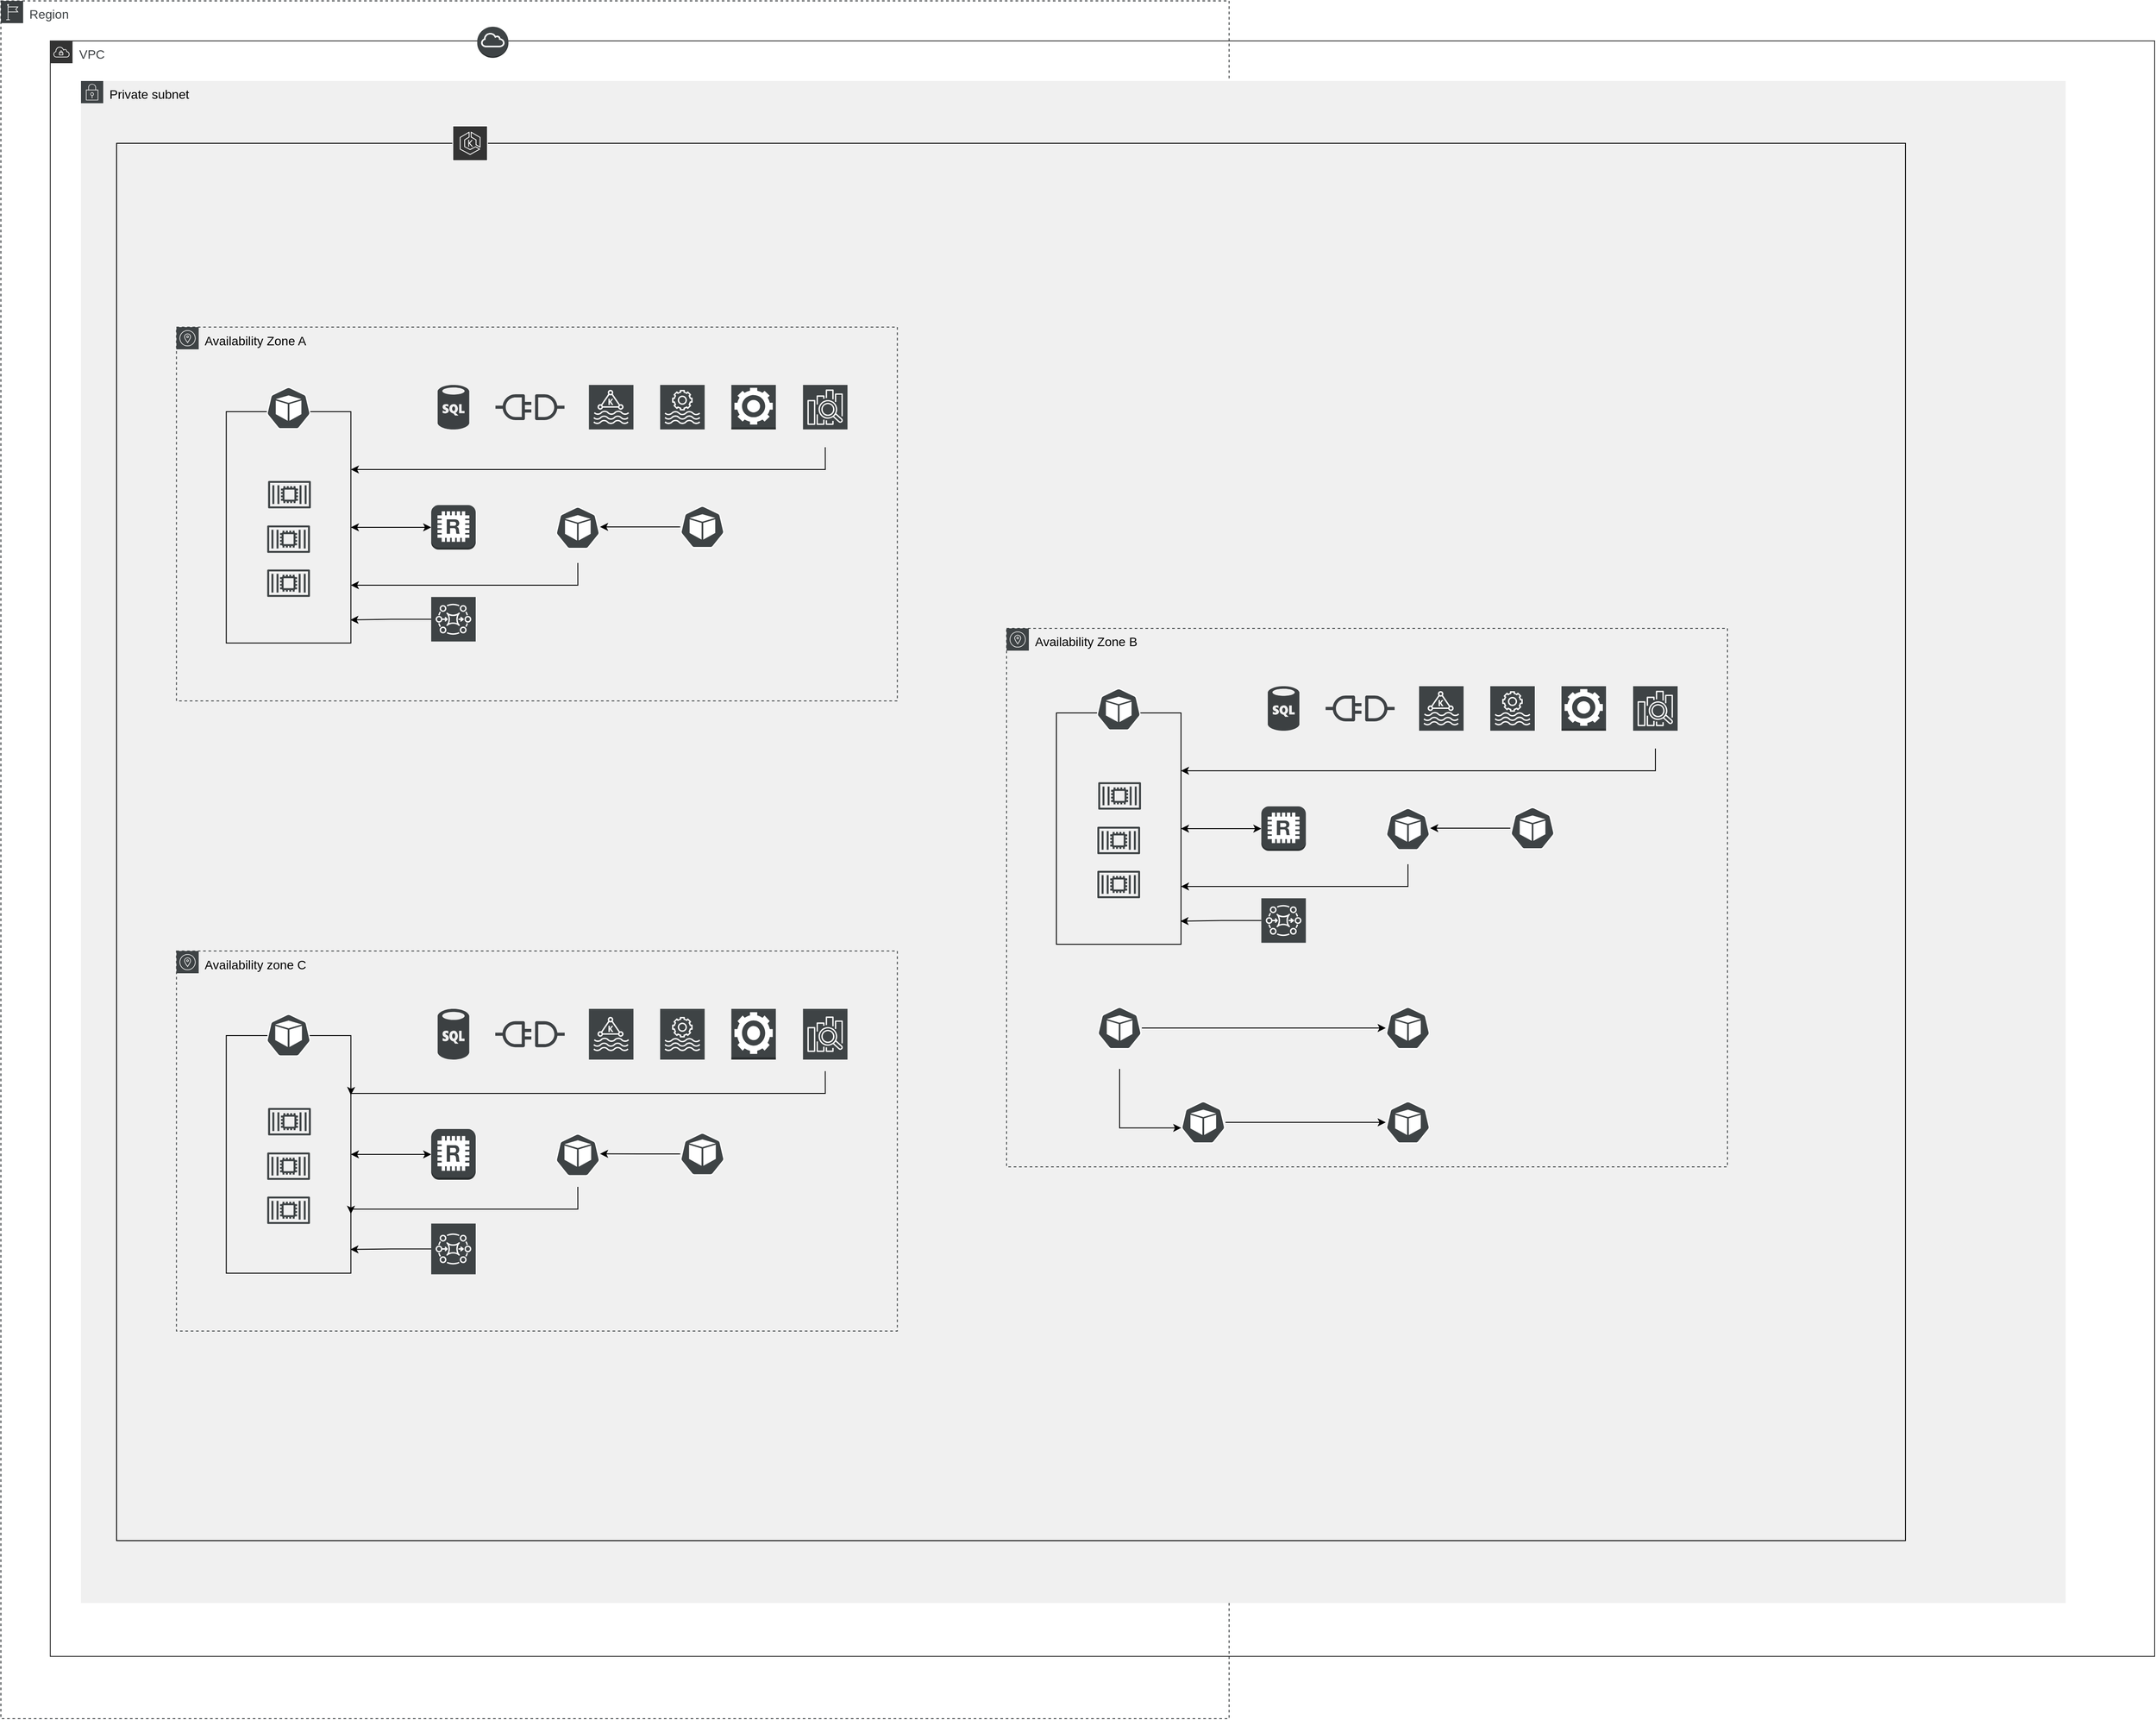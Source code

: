 <mxfile version="24.4.6" type="github">
  <diagram name="Page-1" id="n-gRQ7cN3_nKWmBUQCV8">
    <mxGraphModel dx="1687" dy="933" grid="1" gridSize="10" guides="1" tooltips="1" connect="1" arrows="1" fold="1" page="1" pageScale="1" pageWidth="850" pageHeight="1100" math="0" shadow="0">
      <root>
        <mxCell id="0" />
        <mxCell id="1" parent="0" />
        <mxCell id="0XU8BiwoMjfuT4Iz7YVl-2" value="&lt;font style=&quot;font-size: 14px;&quot; color=&quot;#3e4345&quot;&gt;Region&lt;/font&gt;" style="sketch=0;outlineConnect=0;gradientColor=none;html=1;whiteSpace=wrap;fontSize=12;fontStyle=0;shape=mxgraph.aws4.group;grIcon=mxgraph.aws4.group_region;strokeColor=#3C4042;fillColor=none;verticalAlign=top;align=left;spacingLeft=30;fontColor=#879196;dashed=1;" vertex="1" parent="1">
          <mxGeometry x="80" y="80" width="1380" height="1930" as="geometry" />
        </mxCell>
        <mxCell id="0XU8BiwoMjfuT4Iz7YVl-4" value="&lt;font style=&quot;font-size: 14px;&quot; color=&quot;#3e4245&quot;&gt;VPC&lt;/font&gt;" style="sketch=0;outlineConnect=0;gradientColor=none;html=1;whiteSpace=wrap;fontSize=12;fontStyle=0;shape=mxgraph.aws4.group;grIcon=mxgraph.aws4.group_vpc;strokeColor=#333333;fillColor=none;verticalAlign=top;align=left;spacingLeft=30;fontColor=#879196;dashed=0;" vertex="1" parent="1">
          <mxGeometry x="135.5" y="125" width="2364.5" height="1815" as="geometry" />
        </mxCell>
        <mxCell id="0XU8BiwoMjfuT4Iz7YVl-5" value="" style="outlineConnect=0;dashed=0;verticalLabelPosition=bottom;verticalAlign=top;align=center;html=1;shape=mxgraph.aws3.internet_gateway;fillColor=#3E4345;gradientColor=none;" vertex="1" parent="1">
          <mxGeometry x="615.25" y="109" width="35" height="35" as="geometry" />
        </mxCell>
        <mxCell id="0XU8BiwoMjfuT4Iz7YVl-6" value="&lt;font color=&quot;#000000&quot; style=&quot;font-size: 14px;&quot;&gt;Private subnet&lt;/font&gt;" style="points=[[0,0],[0.25,0],[0.5,0],[0.75,0],[1,0],[1,0.25],[1,0.5],[1,0.75],[1,1],[0.75,1],[0.5,1],[0.25,1],[0,1],[0,0.75],[0,0.5],[0,0.25]];outlineConnect=0;gradientColor=none;html=1;whiteSpace=wrap;fontSize=12;fontStyle=0;container=1;pointerEvents=0;collapsible=0;recursiveResize=0;shape=mxgraph.aws4.group;grIcon=mxgraph.aws4.group_security_group;grStroke=0;strokeColor=#3E4345;fillColor=#F0F0F0;verticalAlign=top;align=left;spacingLeft=30;fontColor=#147EBA;dashed=0;" vertex="1" parent="1">
          <mxGeometry x="170" y="170" width="2230" height="1710" as="geometry" />
        </mxCell>
        <mxCell id="0XU8BiwoMjfuT4Iz7YVl-9" value="" style="rounded=0;whiteSpace=wrap;html=1;fillColor=none;" vertex="1" parent="0XU8BiwoMjfuT4Iz7YVl-6">
          <mxGeometry x="40" y="70" width="2010" height="1570" as="geometry" />
        </mxCell>
        <mxCell id="0XU8BiwoMjfuT4Iz7YVl-7" value="" style="sketch=0;outlineConnect=0;fontColor=#232F3E;gradientColor=none;strokeColor=#ffffff;fillColor=#333333;dashed=0;verticalLabelPosition=middle;verticalAlign=bottom;align=center;html=1;whiteSpace=wrap;fontSize=10;fontStyle=1;spacing=3;shape=mxgraph.aws4.productIcon;prIcon=mxgraph.aws4.eks;" vertex="1" parent="0XU8BiwoMjfuT4Iz7YVl-6">
          <mxGeometry x="417.25" y="50" width="40" height="40" as="geometry" />
        </mxCell>
        <mxCell id="0XU8BiwoMjfuT4Iz7YVl-36" value="&lt;font style=&quot;font-size: 14px;&quot; color=&quot;#000000&quot;&gt;Availability Zone A&lt;/font&gt;" style="sketch=0;outlineConnect=0;gradientColor=none;html=1;whiteSpace=wrap;fontSize=12;fontStyle=0;shape=mxgraph.aws4.group;grIcon=mxgraph.aws4.group_availability_zone;strokeColor=#3E4345;fillColor=none;verticalAlign=top;align=left;spacingLeft=30;fontColor=#545B64;dashed=1;" vertex="1" parent="0XU8BiwoMjfuT4Iz7YVl-6">
          <mxGeometry x="107.25" y="276.5" width="810" height="420" as="geometry" />
        </mxCell>
        <mxCell id="0XU8BiwoMjfuT4Iz7YVl-14" value="" style="verticalLabelPosition=bottom;html=1;verticalAlign=top;align=center;strokeColor=none;fillColor=#3C4042;shape=mxgraph.azure.sql_database;" vertex="1" parent="0XU8BiwoMjfuT4Iz7YVl-6">
          <mxGeometry x="400.75" y="341.5" width="35.5" height="50" as="geometry" />
        </mxCell>
        <mxCell id="0XU8BiwoMjfuT4Iz7YVl-15" value="" style="sketch=0;outlineConnect=0;fontColor=#232F3E;gradientColor=none;fillColor=#3E4245;strokeColor=none;dashed=0;verticalLabelPosition=bottom;verticalAlign=top;align=center;html=1;fontSize=12;fontStyle=0;aspect=fixed;pointerEvents=1;shape=mxgraph.aws4.connector;" vertex="1" parent="0XU8BiwoMjfuT4Iz7YVl-6">
          <mxGeometry x="465.5" y="352" width="78" height="29" as="geometry" />
        </mxCell>
        <mxCell id="0XU8BiwoMjfuT4Iz7YVl-16" value="" style="sketch=0;points=[[0,0,0],[0.25,0,0],[0.5,0,0],[0.75,0,0],[1,0,0],[0,1,0],[0.25,1,0],[0.5,1,0],[0.75,1,0],[1,1,0],[0,0.25,0],[0,0.5,0],[0,0.75,0],[1,0.25,0],[1,0.5,0],[1,0.75,0]];outlineConnect=0;fontColor=#232F3E;fillColor=#3E4345;strokeColor=#ffffff;dashed=0;verticalLabelPosition=bottom;verticalAlign=top;align=center;html=1;fontSize=12;fontStyle=0;aspect=fixed;shape=mxgraph.aws4.resourceIcon;resIcon=mxgraph.aws4.managed_streaming_for_kafka;" vertex="1" parent="0XU8BiwoMjfuT4Iz7YVl-6">
          <mxGeometry x="570.75" y="341.5" width="50" height="50" as="geometry" />
        </mxCell>
        <mxCell id="0XU8BiwoMjfuT4Iz7YVl-17" value="" style="sketch=0;points=[[0,0,0],[0.25,0,0],[0.5,0,0],[0.75,0,0],[1,0,0],[0,1,0],[0.25,1,0],[0.5,1,0],[0.75,1,0],[1,1,0],[0,0.25,0],[0,0.5,0],[0,0.75,0],[1,0.25,0],[1,0.5,0],[1,0.75,0]];outlineConnect=0;fontColor=#232F3E;fillColor=#3E4345;strokeColor=#ffffff;dashed=0;verticalLabelPosition=bottom;verticalAlign=top;align=center;html=1;fontSize=12;fontStyle=0;aspect=fixed;shape=mxgraph.aws4.resourceIcon;resIcon=mxgraph.aws4.managed_service_for_apache_flink;" vertex="1" parent="0XU8BiwoMjfuT4Iz7YVl-6">
          <mxGeometry x="650.75" y="341.5" width="50" height="50" as="geometry" />
        </mxCell>
        <mxCell id="0XU8BiwoMjfuT4Iz7YVl-20" value="" style="outlineConnect=0;dashed=0;verticalLabelPosition=bottom;verticalAlign=top;align=center;html=1;shape=mxgraph.aws3.worker;fillColor=#3E4345;gradientColor=none;" vertex="1" parent="0XU8BiwoMjfuT4Iz7YVl-6">
          <mxGeometry x="730.75" y="341.5" width="50" height="50" as="geometry" />
        </mxCell>
        <mxCell id="0XU8BiwoMjfuT4Iz7YVl-28" style="edgeStyle=orthogonalEdgeStyle;rounded=0;orthogonalLoop=1;jettySize=auto;html=1;entryX=1;entryY=0.25;entryDx=0;entryDy=0;" edge="1" parent="0XU8BiwoMjfuT4Iz7YVl-6" target="0XU8BiwoMjfuT4Iz7YVl-24">
          <mxGeometry relative="1" as="geometry">
            <mxPoint x="836.25" y="411.5" as="sourcePoint" />
            <Array as="points">
              <mxPoint x="836.25" y="436.5" />
            </Array>
          </mxGeometry>
        </mxCell>
        <mxCell id="0XU8BiwoMjfuT4Iz7YVl-19" value="&lt;div&gt;&lt;br&gt;&lt;/div&gt;&lt;div&gt;&lt;br&gt;&lt;/div&gt;" style="sketch=0;points=[[0,0,0],[0.25,0,0],[0.5,0,0],[0.75,0,0],[1,0,0],[0,1,0],[0.25,1,0],[0.5,1,0],[0.75,1,0],[1,1,0],[0,0.25,0],[0,0.5,0],[0,0.75,0],[1,0.25,0],[1,0.5,0],[1,0.75,0]];outlineConnect=0;fontColor=#232F3E;fillColor=#3E4345;strokeColor=#ffffff;dashed=0;verticalLabelPosition=bottom;verticalAlign=top;align=center;html=1;fontSize=12;fontStyle=0;aspect=fixed;shape=mxgraph.aws4.resourceIcon;resIcon=mxgraph.aws4.elasticsearch_service;" vertex="1" parent="0XU8BiwoMjfuT4Iz7YVl-6">
          <mxGeometry x="811.25" y="341.5" width="50" height="50" as="geometry" />
        </mxCell>
        <mxCell id="0XU8BiwoMjfuT4Iz7YVl-24" value="" style="rounded=0;whiteSpace=wrap;html=1;fillColor=none;" vertex="1" parent="0XU8BiwoMjfuT4Iz7YVl-6">
          <mxGeometry x="163.25" y="371.5" width="140" height="260" as="geometry" />
        </mxCell>
        <mxCell id="0XU8BiwoMjfuT4Iz7YVl-23" value="" style="aspect=fixed;sketch=0;html=1;dashed=0;whitespace=wrap;verticalLabelPosition=bottom;verticalAlign=top;fillColor=#3E4345;strokeColor=#ffffff;points=[[0.005,0.63,0],[0.1,0.2,0],[0.9,0.2,0],[0.5,0,0],[0.995,0.63,0],[0.72,0.99,0],[0.5,1,0],[0.28,0.99,0]];shape=mxgraph.kubernetes.icon2;prIcon=pod" vertex="1" parent="0XU8BiwoMjfuT4Iz7YVl-6">
          <mxGeometry x="208.25" y="343.5" width="50" height="48" as="geometry" />
        </mxCell>
        <mxCell id="0XU8BiwoMjfuT4Iz7YVl-25" value="" style="sketch=0;outlineConnect=0;fontColor=#232F3E;gradientColor=none;fillColor=#3E4345;strokeColor=none;dashed=0;verticalLabelPosition=bottom;verticalAlign=top;align=center;html=1;fontSize=12;fontStyle=0;aspect=fixed;pointerEvents=1;shape=mxgraph.aws4.container_2;" vertex="1" parent="0XU8BiwoMjfuT4Iz7YVl-6">
          <mxGeometry x="210.25" y="449.25" width="48" height="31" as="geometry" />
        </mxCell>
        <mxCell id="0XU8BiwoMjfuT4Iz7YVl-26" value="" style="sketch=0;outlineConnect=0;fontColor=#232F3E;gradientColor=none;fillColor=#3E4345;strokeColor=none;dashed=0;verticalLabelPosition=bottom;verticalAlign=top;align=center;html=1;fontSize=12;fontStyle=0;aspect=fixed;pointerEvents=1;shape=mxgraph.aws4.container_2;" vertex="1" parent="0XU8BiwoMjfuT4Iz7YVl-6">
          <mxGeometry x="209.25" y="499.25" width="48" height="31" as="geometry" />
        </mxCell>
        <mxCell id="0XU8BiwoMjfuT4Iz7YVl-27" value="" style="sketch=0;outlineConnect=0;fontColor=#232F3E;gradientColor=none;fillColor=#3E4345;strokeColor=none;dashed=0;verticalLabelPosition=bottom;verticalAlign=top;align=center;html=1;fontSize=12;fontStyle=0;aspect=fixed;pointerEvents=1;shape=mxgraph.aws4.container_2;" vertex="1" parent="0XU8BiwoMjfuT4Iz7YVl-6">
          <mxGeometry x="209.25" y="548.75" width="48" height="31" as="geometry" />
        </mxCell>
        <mxCell id="0XU8BiwoMjfuT4Iz7YVl-29" style="edgeStyle=orthogonalEdgeStyle;rounded=0;orthogonalLoop=1;jettySize=auto;html=1;entryX=1;entryY=0.5;entryDx=0;entryDy=0;startArrow=classic;startFill=1;" edge="1" parent="0XU8BiwoMjfuT4Iz7YVl-6" source="0XU8BiwoMjfuT4Iz7YVl-21" target="0XU8BiwoMjfuT4Iz7YVl-24">
          <mxGeometry relative="1" as="geometry" />
        </mxCell>
        <mxCell id="0XU8BiwoMjfuT4Iz7YVl-21" value="" style="outlineConnect=0;dashed=0;verticalLabelPosition=bottom;verticalAlign=top;align=center;html=1;shape=mxgraph.aws3.redis;fillColor=#3E4345;gradientColor=none;" vertex="1" parent="0XU8BiwoMjfuT4Iz7YVl-6">
          <mxGeometry x="393.5" y="476.5" width="50" height="50" as="geometry" />
        </mxCell>
        <mxCell id="0XU8BiwoMjfuT4Iz7YVl-35" style="edgeStyle=orthogonalEdgeStyle;rounded=0;orthogonalLoop=1;jettySize=auto;html=1;entryX=1;entryY=0.75;entryDx=0;entryDy=0;" edge="1" parent="0XU8BiwoMjfuT4Iz7YVl-6" target="0XU8BiwoMjfuT4Iz7YVl-24">
          <mxGeometry relative="1" as="geometry">
            <mxPoint x="558.25" y="541.5" as="sourcePoint" />
            <Array as="points">
              <mxPoint x="558.25" y="566.5" />
            </Array>
          </mxGeometry>
        </mxCell>
        <mxCell id="0XU8BiwoMjfuT4Iz7YVl-30" value="" style="aspect=fixed;sketch=0;html=1;dashed=0;whitespace=wrap;verticalLabelPosition=bottom;verticalAlign=top;fillColor=#3E4345;strokeColor=#ffffff;points=[[0.005,0.63,0],[0.1,0.2,0],[0.9,0.2,0],[0.5,0,0],[0.995,0.63,0],[0.72,0.99,0],[0.5,1,0],[0.28,0.99,0]];shape=mxgraph.kubernetes.icon2;prIcon=pod" vertex="1" parent="0XU8BiwoMjfuT4Iz7YVl-6">
          <mxGeometry x="533.25" y="478" width="50" height="48" as="geometry" />
        </mxCell>
        <mxCell id="0XU8BiwoMjfuT4Iz7YVl-31" value="" style="aspect=fixed;sketch=0;html=1;dashed=0;whitespace=wrap;verticalLabelPosition=bottom;verticalAlign=top;fillColor=#3E4345;strokeColor=#ffffff;points=[[0.005,0.63,0],[0.1,0.2,0],[0.9,0.2,0],[0.5,0,0],[0.995,0.63,0],[0.72,0.99,0],[0.5,1,0],[0.28,0.99,0]];shape=mxgraph.kubernetes.icon2;prIcon=pod" vertex="1" parent="0XU8BiwoMjfuT4Iz7YVl-6">
          <mxGeometry x="673.25" y="477" width="50" height="48" as="geometry" />
        </mxCell>
        <mxCell id="0XU8BiwoMjfuT4Iz7YVl-32" value="" style="sketch=0;points=[[0,0,0],[0.25,0,0],[0.5,0,0],[0.75,0,0],[1,0,0],[0,1,0],[0.25,1,0],[0.5,1,0],[0.75,1,0],[1,1,0],[0,0.25,0],[0,0.5,0],[0,0.75,0],[1,0.25,0],[1,0.5,0],[1,0.75,0]];outlineConnect=0;fontColor=#232F3E;fillColor=#3E4345;strokeColor=#ffffff;dashed=0;verticalLabelPosition=bottom;verticalAlign=top;align=center;html=1;fontSize=12;fontStyle=0;aspect=fixed;shape=mxgraph.aws4.resourceIcon;resIcon=mxgraph.aws4.mq;" vertex="1" parent="0XU8BiwoMjfuT4Iz7YVl-6">
          <mxGeometry x="393.5" y="579.75" width="50" height="50" as="geometry" />
        </mxCell>
        <mxCell id="0XU8BiwoMjfuT4Iz7YVl-33" style="edgeStyle=orthogonalEdgeStyle;rounded=0;orthogonalLoop=1;jettySize=auto;html=1;entryX=0.996;entryY=0.9;entryDx=0;entryDy=0;entryPerimeter=0;" edge="1" parent="0XU8BiwoMjfuT4Iz7YVl-6" source="0XU8BiwoMjfuT4Iz7YVl-32" target="0XU8BiwoMjfuT4Iz7YVl-24">
          <mxGeometry relative="1" as="geometry" />
        </mxCell>
        <mxCell id="0XU8BiwoMjfuT4Iz7YVl-34" style="edgeStyle=orthogonalEdgeStyle;rounded=0;orthogonalLoop=1;jettySize=auto;html=1;entryX=1;entryY=0.479;entryDx=0;entryDy=0;entryPerimeter=0;" edge="1" parent="0XU8BiwoMjfuT4Iz7YVl-6" source="0XU8BiwoMjfuT4Iz7YVl-31" target="0XU8BiwoMjfuT4Iz7YVl-30">
          <mxGeometry relative="1" as="geometry" />
        </mxCell>
        <mxCell id="0XU8BiwoMjfuT4Iz7YVl-37" value="&lt;font style=&quot;font-size: 14px;&quot; color=&quot;#000000&quot;&gt;Availability Zone B&lt;/font&gt;" style="sketch=0;outlineConnect=0;gradientColor=none;html=1;whiteSpace=wrap;fontSize=12;fontStyle=0;shape=mxgraph.aws4.group;grIcon=mxgraph.aws4.group_availability_zone;strokeColor=#3E4345;fillColor=none;verticalAlign=top;align=left;spacingLeft=30;fontColor=#545B64;dashed=1;" vertex="1" parent="0XU8BiwoMjfuT4Iz7YVl-6">
          <mxGeometry x="1040" y="615" width="810" height="605" as="geometry" />
        </mxCell>
        <mxCell id="0XU8BiwoMjfuT4Iz7YVl-38" value="" style="verticalLabelPosition=bottom;html=1;verticalAlign=top;align=center;strokeColor=none;fillColor=#3C4042;shape=mxgraph.azure.sql_database;" vertex="1" parent="0XU8BiwoMjfuT4Iz7YVl-6">
          <mxGeometry x="1333.5" y="680" width="35.5" height="50" as="geometry" />
        </mxCell>
        <mxCell id="0XU8BiwoMjfuT4Iz7YVl-39" value="" style="sketch=0;outlineConnect=0;fontColor=#232F3E;gradientColor=none;fillColor=#3E4245;strokeColor=none;dashed=0;verticalLabelPosition=bottom;verticalAlign=top;align=center;html=1;fontSize=12;fontStyle=0;aspect=fixed;pointerEvents=1;shape=mxgraph.aws4.connector;" vertex="1" parent="0XU8BiwoMjfuT4Iz7YVl-6">
          <mxGeometry x="1398.25" y="690.5" width="78" height="29" as="geometry" />
        </mxCell>
        <mxCell id="0XU8BiwoMjfuT4Iz7YVl-40" value="" style="sketch=0;points=[[0,0,0],[0.25,0,0],[0.5,0,0],[0.75,0,0],[1,0,0],[0,1,0],[0.25,1,0],[0.5,1,0],[0.75,1,0],[1,1,0],[0,0.25,0],[0,0.5,0],[0,0.75,0],[1,0.25,0],[1,0.5,0],[1,0.75,0]];outlineConnect=0;fontColor=#232F3E;fillColor=#3E4345;strokeColor=#ffffff;dashed=0;verticalLabelPosition=bottom;verticalAlign=top;align=center;html=1;fontSize=12;fontStyle=0;aspect=fixed;shape=mxgraph.aws4.resourceIcon;resIcon=mxgraph.aws4.managed_streaming_for_kafka;" vertex="1" parent="0XU8BiwoMjfuT4Iz7YVl-6">
          <mxGeometry x="1503.5" y="680" width="50" height="50" as="geometry" />
        </mxCell>
        <mxCell id="0XU8BiwoMjfuT4Iz7YVl-41" value="" style="sketch=0;points=[[0,0,0],[0.25,0,0],[0.5,0,0],[0.75,0,0],[1,0,0],[0,1,0],[0.25,1,0],[0.5,1,0],[0.75,1,0],[1,1,0],[0,0.25,0],[0,0.5,0],[0,0.75,0],[1,0.25,0],[1,0.5,0],[1,0.75,0]];outlineConnect=0;fontColor=#232F3E;fillColor=#3E4345;strokeColor=#ffffff;dashed=0;verticalLabelPosition=bottom;verticalAlign=top;align=center;html=1;fontSize=12;fontStyle=0;aspect=fixed;shape=mxgraph.aws4.resourceIcon;resIcon=mxgraph.aws4.managed_service_for_apache_flink;" vertex="1" parent="0XU8BiwoMjfuT4Iz7YVl-6">
          <mxGeometry x="1583.5" y="680" width="50" height="50" as="geometry" />
        </mxCell>
        <mxCell id="0XU8BiwoMjfuT4Iz7YVl-42" value="" style="outlineConnect=0;dashed=0;verticalLabelPosition=bottom;verticalAlign=top;align=center;html=1;shape=mxgraph.aws3.worker;fillColor=#3E4345;gradientColor=none;" vertex="1" parent="0XU8BiwoMjfuT4Iz7YVl-6">
          <mxGeometry x="1663.5" y="680" width="50" height="50" as="geometry" />
        </mxCell>
        <mxCell id="0XU8BiwoMjfuT4Iz7YVl-43" style="edgeStyle=orthogonalEdgeStyle;rounded=0;orthogonalLoop=1;jettySize=auto;html=1;entryX=1;entryY=0.25;entryDx=0;entryDy=0;" edge="1" parent="0XU8BiwoMjfuT4Iz7YVl-6" target="0XU8BiwoMjfuT4Iz7YVl-45">
          <mxGeometry relative="1" as="geometry">
            <mxPoint x="1769" y="750" as="sourcePoint" />
            <Array as="points">
              <mxPoint x="1769" y="775" />
            </Array>
          </mxGeometry>
        </mxCell>
        <mxCell id="0XU8BiwoMjfuT4Iz7YVl-44" value="&lt;div&gt;&lt;br&gt;&lt;/div&gt;&lt;div&gt;&lt;br&gt;&lt;/div&gt;" style="sketch=0;points=[[0,0,0],[0.25,0,0],[0.5,0,0],[0.75,0,0],[1,0,0],[0,1,0],[0.25,1,0],[0.5,1,0],[0.75,1,0],[1,1,0],[0,0.25,0],[0,0.5,0],[0,0.75,0],[1,0.25,0],[1,0.5,0],[1,0.75,0]];outlineConnect=0;fontColor=#232F3E;fillColor=#3E4345;strokeColor=#ffffff;dashed=0;verticalLabelPosition=bottom;verticalAlign=top;align=center;html=1;fontSize=12;fontStyle=0;aspect=fixed;shape=mxgraph.aws4.resourceIcon;resIcon=mxgraph.aws4.elasticsearch_service;" vertex="1" parent="0XU8BiwoMjfuT4Iz7YVl-6">
          <mxGeometry x="1744" y="680" width="50" height="50" as="geometry" />
        </mxCell>
        <mxCell id="0XU8BiwoMjfuT4Iz7YVl-45" value="" style="rounded=0;whiteSpace=wrap;html=1;fillColor=none;" vertex="1" parent="0XU8BiwoMjfuT4Iz7YVl-6">
          <mxGeometry x="1096" y="710" width="140" height="260" as="geometry" />
        </mxCell>
        <mxCell id="0XU8BiwoMjfuT4Iz7YVl-46" value="" style="aspect=fixed;sketch=0;html=1;dashed=0;whitespace=wrap;verticalLabelPosition=bottom;verticalAlign=top;fillColor=#3E4345;strokeColor=#ffffff;points=[[0.005,0.63,0],[0.1,0.2,0],[0.9,0.2,0],[0.5,0,0],[0.995,0.63,0],[0.72,0.99,0],[0.5,1,0],[0.28,0.99,0]];shape=mxgraph.kubernetes.icon2;prIcon=pod" vertex="1" parent="0XU8BiwoMjfuT4Iz7YVl-6">
          <mxGeometry x="1141" y="682" width="50" height="48" as="geometry" />
        </mxCell>
        <mxCell id="0XU8BiwoMjfuT4Iz7YVl-47" value="" style="sketch=0;outlineConnect=0;fontColor=#232F3E;gradientColor=none;fillColor=#3E4345;strokeColor=none;dashed=0;verticalLabelPosition=bottom;verticalAlign=top;align=center;html=1;fontSize=12;fontStyle=0;aspect=fixed;pointerEvents=1;shape=mxgraph.aws4.container_2;" vertex="1" parent="0XU8BiwoMjfuT4Iz7YVl-6">
          <mxGeometry x="1143" y="787.75" width="48" height="31" as="geometry" />
        </mxCell>
        <mxCell id="0XU8BiwoMjfuT4Iz7YVl-48" value="" style="sketch=0;outlineConnect=0;fontColor=#232F3E;gradientColor=none;fillColor=#3E4345;strokeColor=none;dashed=0;verticalLabelPosition=bottom;verticalAlign=top;align=center;html=1;fontSize=12;fontStyle=0;aspect=fixed;pointerEvents=1;shape=mxgraph.aws4.container_2;" vertex="1" parent="0XU8BiwoMjfuT4Iz7YVl-6">
          <mxGeometry x="1142" y="837.75" width="48" height="31" as="geometry" />
        </mxCell>
        <mxCell id="0XU8BiwoMjfuT4Iz7YVl-49" value="" style="sketch=0;outlineConnect=0;fontColor=#232F3E;gradientColor=none;fillColor=#3E4345;strokeColor=none;dashed=0;verticalLabelPosition=bottom;verticalAlign=top;align=center;html=1;fontSize=12;fontStyle=0;aspect=fixed;pointerEvents=1;shape=mxgraph.aws4.container_2;" vertex="1" parent="0XU8BiwoMjfuT4Iz7YVl-6">
          <mxGeometry x="1142" y="887.25" width="48" height="31" as="geometry" />
        </mxCell>
        <mxCell id="0XU8BiwoMjfuT4Iz7YVl-50" style="edgeStyle=orthogonalEdgeStyle;rounded=0;orthogonalLoop=1;jettySize=auto;html=1;entryX=1;entryY=0.5;entryDx=0;entryDy=0;startArrow=classic;startFill=1;" edge="1" parent="0XU8BiwoMjfuT4Iz7YVl-6" source="0XU8BiwoMjfuT4Iz7YVl-51" target="0XU8BiwoMjfuT4Iz7YVl-45">
          <mxGeometry relative="1" as="geometry" />
        </mxCell>
        <mxCell id="0XU8BiwoMjfuT4Iz7YVl-51" value="" style="outlineConnect=0;dashed=0;verticalLabelPosition=bottom;verticalAlign=top;align=center;html=1;shape=mxgraph.aws3.redis;fillColor=#3E4345;gradientColor=none;" vertex="1" parent="0XU8BiwoMjfuT4Iz7YVl-6">
          <mxGeometry x="1326.25" y="815" width="50" height="50" as="geometry" />
        </mxCell>
        <mxCell id="0XU8BiwoMjfuT4Iz7YVl-52" style="edgeStyle=orthogonalEdgeStyle;rounded=0;orthogonalLoop=1;jettySize=auto;html=1;entryX=1;entryY=0.75;entryDx=0;entryDy=0;" edge="1" parent="0XU8BiwoMjfuT4Iz7YVl-6" target="0XU8BiwoMjfuT4Iz7YVl-45">
          <mxGeometry relative="1" as="geometry">
            <mxPoint x="1491" y="880" as="sourcePoint" />
            <Array as="points">
              <mxPoint x="1491" y="905" />
            </Array>
          </mxGeometry>
        </mxCell>
        <mxCell id="0XU8BiwoMjfuT4Iz7YVl-53" value="" style="aspect=fixed;sketch=0;html=1;dashed=0;whitespace=wrap;verticalLabelPosition=bottom;verticalAlign=top;fillColor=#3E4345;strokeColor=#ffffff;points=[[0.005,0.63,0],[0.1,0.2,0],[0.9,0.2,0],[0.5,0,0],[0.995,0.63,0],[0.72,0.99,0],[0.5,1,0],[0.28,0.99,0]];shape=mxgraph.kubernetes.icon2;prIcon=pod" vertex="1" parent="0XU8BiwoMjfuT4Iz7YVl-6">
          <mxGeometry x="1466" y="816.5" width="50" height="48" as="geometry" />
        </mxCell>
        <mxCell id="0XU8BiwoMjfuT4Iz7YVl-54" value="" style="aspect=fixed;sketch=0;html=1;dashed=0;whitespace=wrap;verticalLabelPosition=bottom;verticalAlign=top;fillColor=#3E4345;strokeColor=#ffffff;points=[[0.005,0.63,0],[0.1,0.2,0],[0.9,0.2,0],[0.5,0,0],[0.995,0.63,0],[0.72,0.99,0],[0.5,1,0],[0.28,0.99,0]];shape=mxgraph.kubernetes.icon2;prIcon=pod" vertex="1" parent="0XU8BiwoMjfuT4Iz7YVl-6">
          <mxGeometry x="1606" y="815.5" width="50" height="48" as="geometry" />
        </mxCell>
        <mxCell id="0XU8BiwoMjfuT4Iz7YVl-55" value="" style="sketch=0;points=[[0,0,0],[0.25,0,0],[0.5,0,0],[0.75,0,0],[1,0,0],[0,1,0],[0.25,1,0],[0.5,1,0],[0.75,1,0],[1,1,0],[0,0.25,0],[0,0.5,0],[0,0.75,0],[1,0.25,0],[1,0.5,0],[1,0.75,0]];outlineConnect=0;fontColor=#232F3E;fillColor=#3E4345;strokeColor=#ffffff;dashed=0;verticalLabelPosition=bottom;verticalAlign=top;align=center;html=1;fontSize=12;fontStyle=0;aspect=fixed;shape=mxgraph.aws4.resourceIcon;resIcon=mxgraph.aws4.mq;" vertex="1" parent="0XU8BiwoMjfuT4Iz7YVl-6">
          <mxGeometry x="1326.25" y="918.25" width="50" height="50" as="geometry" />
        </mxCell>
        <mxCell id="0XU8BiwoMjfuT4Iz7YVl-56" style="edgeStyle=orthogonalEdgeStyle;rounded=0;orthogonalLoop=1;jettySize=auto;html=1;entryX=0.996;entryY=0.9;entryDx=0;entryDy=0;entryPerimeter=0;" edge="1" parent="0XU8BiwoMjfuT4Iz7YVl-6" source="0XU8BiwoMjfuT4Iz7YVl-55" target="0XU8BiwoMjfuT4Iz7YVl-45">
          <mxGeometry relative="1" as="geometry" />
        </mxCell>
        <mxCell id="0XU8BiwoMjfuT4Iz7YVl-57" style="edgeStyle=orthogonalEdgeStyle;rounded=0;orthogonalLoop=1;jettySize=auto;html=1;entryX=1;entryY=0.479;entryDx=0;entryDy=0;entryPerimeter=0;" edge="1" parent="0XU8BiwoMjfuT4Iz7YVl-6" source="0XU8BiwoMjfuT4Iz7YVl-54" target="0XU8BiwoMjfuT4Iz7YVl-53">
          <mxGeometry relative="1" as="geometry" />
        </mxCell>
        <mxCell id="0XU8BiwoMjfuT4Iz7YVl-58" value="&lt;font style=&quot;font-size: 14px;&quot; color=&quot;#000000&quot;&gt;Availability zone C&lt;/font&gt;" style="sketch=0;outlineConnect=0;gradientColor=none;html=1;whiteSpace=wrap;fontSize=12;fontStyle=0;shape=mxgraph.aws4.group;grIcon=mxgraph.aws4.group_availability_zone;strokeColor=#3E4345;fillColor=none;verticalAlign=top;align=left;spacingLeft=30;fontColor=#545B64;dashed=1;" vertex="1" parent="0XU8BiwoMjfuT4Iz7YVl-6">
          <mxGeometry x="107.25" y="977.5" width="810" height="427" as="geometry" />
        </mxCell>
        <mxCell id="0XU8BiwoMjfuT4Iz7YVl-59" value="" style="verticalLabelPosition=bottom;html=1;verticalAlign=top;align=center;strokeColor=none;fillColor=#3C4042;shape=mxgraph.azure.sql_database;" vertex="1" parent="0XU8BiwoMjfuT4Iz7YVl-6">
          <mxGeometry x="400.75" y="1042.5" width="35.5" height="57" as="geometry" />
        </mxCell>
        <mxCell id="0XU8BiwoMjfuT4Iz7YVl-60" value="" style="sketch=0;outlineConnect=0;fontColor=#232F3E;gradientColor=none;fillColor=#3E4245;strokeColor=none;dashed=0;verticalLabelPosition=bottom;verticalAlign=top;align=center;html=1;fontSize=12;fontStyle=0;aspect=fixed;pointerEvents=1;shape=mxgraph.aws4.connector;" vertex="1" parent="0XU8BiwoMjfuT4Iz7YVl-6">
          <mxGeometry x="465.5" y="1053" width="78" height="36" as="geometry" />
        </mxCell>
        <mxCell id="0XU8BiwoMjfuT4Iz7YVl-61" value="" style="sketch=0;points=[[0,0,0],[0.25,0,0],[0.5,0,0],[0.75,0,0],[1,0,0],[0,1,0],[0.25,1,0],[0.5,1,0],[0.75,1,0],[1,1,0],[0,0.25,0],[0,0.5,0],[0,0.75,0],[1,0.25,0],[1,0.5,0],[1,0.75,0]];outlineConnect=0;fontColor=#232F3E;fillColor=#3E4345;strokeColor=#ffffff;dashed=0;verticalLabelPosition=bottom;verticalAlign=top;align=center;html=1;fontSize=12;fontStyle=0;aspect=fixed;shape=mxgraph.aws4.resourceIcon;resIcon=mxgraph.aws4.managed_streaming_for_kafka;" vertex="1" parent="0XU8BiwoMjfuT4Iz7YVl-6">
          <mxGeometry x="570.75" y="1042.5" width="50" height="57" as="geometry" />
        </mxCell>
        <mxCell id="0XU8BiwoMjfuT4Iz7YVl-62" value="" style="sketch=0;points=[[0,0,0],[0.25,0,0],[0.5,0,0],[0.75,0,0],[1,0,0],[0,1,0],[0.25,1,0],[0.5,1,0],[0.75,1,0],[1,1,0],[0,0.25,0],[0,0.5,0],[0,0.75,0],[1,0.25,0],[1,0.5,0],[1,0.75,0]];outlineConnect=0;fontColor=#232F3E;fillColor=#3E4345;strokeColor=#ffffff;dashed=0;verticalLabelPosition=bottom;verticalAlign=top;align=center;html=1;fontSize=12;fontStyle=0;aspect=fixed;shape=mxgraph.aws4.resourceIcon;resIcon=mxgraph.aws4.managed_service_for_apache_flink;" vertex="1" parent="0XU8BiwoMjfuT4Iz7YVl-6">
          <mxGeometry x="650.75" y="1042.5" width="50" height="57" as="geometry" />
        </mxCell>
        <mxCell id="0XU8BiwoMjfuT4Iz7YVl-63" value="" style="outlineConnect=0;dashed=0;verticalLabelPosition=bottom;verticalAlign=top;align=center;html=1;shape=mxgraph.aws3.worker;fillColor=#3E4345;gradientColor=none;" vertex="1" parent="0XU8BiwoMjfuT4Iz7YVl-6">
          <mxGeometry x="730.75" y="1042.5" width="50" height="57" as="geometry" />
        </mxCell>
        <mxCell id="0XU8BiwoMjfuT4Iz7YVl-64" style="edgeStyle=orthogonalEdgeStyle;rounded=0;orthogonalLoop=1;jettySize=auto;html=1;entryX=1;entryY=0.25;entryDx=0;entryDy=0;" edge="1" parent="0XU8BiwoMjfuT4Iz7YVl-6" target="0XU8BiwoMjfuT4Iz7YVl-66">
          <mxGeometry relative="1" as="geometry">
            <mxPoint x="836.25" y="1112.5" as="sourcePoint" />
            <Array as="points">
              <mxPoint x="836.25" y="1137.5" />
            </Array>
          </mxGeometry>
        </mxCell>
        <mxCell id="0XU8BiwoMjfuT4Iz7YVl-65" value="&lt;div&gt;&lt;br&gt;&lt;/div&gt;&lt;div&gt;&lt;br&gt;&lt;/div&gt;" style="sketch=0;points=[[0,0,0],[0.25,0,0],[0.5,0,0],[0.75,0,0],[1,0,0],[0,1,0],[0.25,1,0],[0.5,1,0],[0.75,1,0],[1,1,0],[0,0.25,0],[0,0.5,0],[0,0.75,0],[1,0.25,0],[1,0.5,0],[1,0.75,0]];outlineConnect=0;fontColor=#232F3E;fillColor=#3E4345;strokeColor=#ffffff;dashed=0;verticalLabelPosition=bottom;verticalAlign=top;align=center;html=1;fontSize=12;fontStyle=0;aspect=fixed;shape=mxgraph.aws4.resourceIcon;resIcon=mxgraph.aws4.elasticsearch_service;" vertex="1" parent="0XU8BiwoMjfuT4Iz7YVl-6">
          <mxGeometry x="811.25" y="1042.5" width="50" height="57" as="geometry" />
        </mxCell>
        <mxCell id="0XU8BiwoMjfuT4Iz7YVl-66" value="" style="rounded=0;whiteSpace=wrap;html=1;fillColor=none;" vertex="1" parent="0XU8BiwoMjfuT4Iz7YVl-6">
          <mxGeometry x="163.25" y="1072.5" width="140" height="267" as="geometry" />
        </mxCell>
        <mxCell id="0XU8BiwoMjfuT4Iz7YVl-67" value="" style="aspect=fixed;sketch=0;html=1;dashed=0;whitespace=wrap;verticalLabelPosition=bottom;verticalAlign=top;fillColor=#3E4345;strokeColor=#ffffff;points=[[0.005,0.63,0],[0.1,0.2,0],[0.9,0.2,0],[0.5,0,0],[0.995,0.63,0],[0.72,0.99,0],[0.5,1,0],[0.28,0.99,0]];shape=mxgraph.kubernetes.icon2;prIcon=pod" vertex="1" parent="0XU8BiwoMjfuT4Iz7YVl-6">
          <mxGeometry x="208.25" y="1044.5" width="50" height="55" as="geometry" />
        </mxCell>
        <mxCell id="0XU8BiwoMjfuT4Iz7YVl-68" value="" style="sketch=0;outlineConnect=0;fontColor=#232F3E;gradientColor=none;fillColor=#3E4345;strokeColor=none;dashed=0;verticalLabelPosition=bottom;verticalAlign=top;align=center;html=1;fontSize=12;fontStyle=0;aspect=fixed;pointerEvents=1;shape=mxgraph.aws4.container_2;" vertex="1" parent="0XU8BiwoMjfuT4Iz7YVl-6">
          <mxGeometry x="210.25" y="1150.25" width="48" height="38" as="geometry" />
        </mxCell>
        <mxCell id="0XU8BiwoMjfuT4Iz7YVl-69" value="" style="sketch=0;outlineConnect=0;fontColor=#232F3E;gradientColor=none;fillColor=#3E4345;strokeColor=none;dashed=0;verticalLabelPosition=bottom;verticalAlign=top;align=center;html=1;fontSize=12;fontStyle=0;aspect=fixed;pointerEvents=1;shape=mxgraph.aws4.container_2;" vertex="1" parent="0XU8BiwoMjfuT4Iz7YVl-6">
          <mxGeometry x="209.25" y="1200.25" width="48" height="38" as="geometry" />
        </mxCell>
        <mxCell id="0XU8BiwoMjfuT4Iz7YVl-70" value="" style="sketch=0;outlineConnect=0;fontColor=#232F3E;gradientColor=none;fillColor=#3E4345;strokeColor=none;dashed=0;verticalLabelPosition=bottom;verticalAlign=top;align=center;html=1;fontSize=12;fontStyle=0;aspect=fixed;pointerEvents=1;shape=mxgraph.aws4.container_2;" vertex="1" parent="0XU8BiwoMjfuT4Iz7YVl-6">
          <mxGeometry x="209.25" y="1249.75" width="48" height="38" as="geometry" />
        </mxCell>
        <mxCell id="0XU8BiwoMjfuT4Iz7YVl-71" style="edgeStyle=orthogonalEdgeStyle;rounded=0;orthogonalLoop=1;jettySize=auto;html=1;entryX=1;entryY=0.5;entryDx=0;entryDy=0;startArrow=classic;startFill=1;" edge="1" parent="0XU8BiwoMjfuT4Iz7YVl-6" source="0XU8BiwoMjfuT4Iz7YVl-72" target="0XU8BiwoMjfuT4Iz7YVl-66">
          <mxGeometry relative="1" as="geometry" />
        </mxCell>
        <mxCell id="0XU8BiwoMjfuT4Iz7YVl-72" value="" style="outlineConnect=0;dashed=0;verticalLabelPosition=bottom;verticalAlign=top;align=center;html=1;shape=mxgraph.aws3.redis;fillColor=#3E4345;gradientColor=none;" vertex="1" parent="0XU8BiwoMjfuT4Iz7YVl-6">
          <mxGeometry x="393.5" y="1177.5" width="50" height="57" as="geometry" />
        </mxCell>
        <mxCell id="0XU8BiwoMjfuT4Iz7YVl-73" style="edgeStyle=orthogonalEdgeStyle;rounded=0;orthogonalLoop=1;jettySize=auto;html=1;entryX=1;entryY=0.75;entryDx=0;entryDy=0;" edge="1" parent="0XU8BiwoMjfuT4Iz7YVl-6" target="0XU8BiwoMjfuT4Iz7YVl-66">
          <mxGeometry relative="1" as="geometry">
            <mxPoint x="558.25" y="1242.5" as="sourcePoint" />
            <Array as="points">
              <mxPoint x="558.25" y="1267.5" />
            </Array>
          </mxGeometry>
        </mxCell>
        <mxCell id="0XU8BiwoMjfuT4Iz7YVl-74" value="" style="aspect=fixed;sketch=0;html=1;dashed=0;whitespace=wrap;verticalLabelPosition=bottom;verticalAlign=top;fillColor=#3E4345;strokeColor=#ffffff;points=[[0.005,0.63,0],[0.1,0.2,0],[0.9,0.2,0],[0.5,0,0],[0.995,0.63,0],[0.72,0.99,0],[0.5,1,0],[0.28,0.99,0]];shape=mxgraph.kubernetes.icon2;prIcon=pod" vertex="1" parent="0XU8BiwoMjfuT4Iz7YVl-6">
          <mxGeometry x="533.25" y="1179" width="50" height="55" as="geometry" />
        </mxCell>
        <mxCell id="0XU8BiwoMjfuT4Iz7YVl-75" value="" style="aspect=fixed;sketch=0;html=1;dashed=0;whitespace=wrap;verticalLabelPosition=bottom;verticalAlign=top;fillColor=#3E4345;strokeColor=#ffffff;points=[[0.005,0.63,0],[0.1,0.2,0],[0.9,0.2,0],[0.5,0,0],[0.995,0.63,0],[0.72,0.99,0],[0.5,1,0],[0.28,0.99,0]];shape=mxgraph.kubernetes.icon2;prIcon=pod" vertex="1" parent="0XU8BiwoMjfuT4Iz7YVl-6">
          <mxGeometry x="673.25" y="1178" width="50" height="55" as="geometry" />
        </mxCell>
        <mxCell id="0XU8BiwoMjfuT4Iz7YVl-76" value="" style="sketch=0;points=[[0,0,0],[0.25,0,0],[0.5,0,0],[0.75,0,0],[1,0,0],[0,1,0],[0.25,1,0],[0.5,1,0],[0.75,1,0],[1,1,0],[0,0.25,0],[0,0.5,0],[0,0.75,0],[1,0.25,0],[1,0.5,0],[1,0.75,0]];outlineConnect=0;fontColor=#232F3E;fillColor=#3E4345;strokeColor=#ffffff;dashed=0;verticalLabelPosition=bottom;verticalAlign=top;align=center;html=1;fontSize=12;fontStyle=0;aspect=fixed;shape=mxgraph.aws4.resourceIcon;resIcon=mxgraph.aws4.mq;" vertex="1" parent="0XU8BiwoMjfuT4Iz7YVl-6">
          <mxGeometry x="393.5" y="1283.75" width="50" height="57" as="geometry" />
        </mxCell>
        <mxCell id="0XU8BiwoMjfuT4Iz7YVl-77" style="edgeStyle=orthogonalEdgeStyle;rounded=0;orthogonalLoop=1;jettySize=auto;html=1;entryX=0.996;entryY=0.9;entryDx=0;entryDy=0;entryPerimeter=0;" edge="1" parent="0XU8BiwoMjfuT4Iz7YVl-6" source="0XU8BiwoMjfuT4Iz7YVl-76" target="0XU8BiwoMjfuT4Iz7YVl-66">
          <mxGeometry relative="1" as="geometry" />
        </mxCell>
        <mxCell id="0XU8BiwoMjfuT4Iz7YVl-78" style="edgeStyle=orthogonalEdgeStyle;rounded=0;orthogonalLoop=1;jettySize=auto;html=1;entryX=1;entryY=0.479;entryDx=0;entryDy=0;entryPerimeter=0;" edge="1" parent="0XU8BiwoMjfuT4Iz7YVl-6" source="0XU8BiwoMjfuT4Iz7YVl-75" target="0XU8BiwoMjfuT4Iz7YVl-74">
          <mxGeometry relative="1" as="geometry" />
        </mxCell>
        <mxCell id="0XU8BiwoMjfuT4Iz7YVl-86" style="edgeStyle=orthogonalEdgeStyle;rounded=0;orthogonalLoop=1;jettySize=auto;html=1;" edge="1" parent="0XU8BiwoMjfuT4Iz7YVl-6" source="0XU8BiwoMjfuT4Iz7YVl-79" target="0XU8BiwoMjfuT4Iz7YVl-80">
          <mxGeometry relative="1" as="geometry" />
        </mxCell>
        <mxCell id="0XU8BiwoMjfuT4Iz7YVl-79" value="" style="aspect=fixed;sketch=0;html=1;dashed=0;whitespace=wrap;verticalLabelPosition=bottom;verticalAlign=top;fillColor=#3E4345;strokeColor=#ffffff;points=[[0.005,0.63,0],[0.1,0.2,0],[0.9,0.2,0],[0.5,0,0],[0.995,0.63,0],[0.72,0.99,0],[0.5,1,0],[0.28,0.99,0]];shape=mxgraph.kubernetes.icon2;prIcon=pod" vertex="1" parent="0XU8BiwoMjfuT4Iz7YVl-6">
          <mxGeometry x="1142" y="1040" width="50" height="48" as="geometry" />
        </mxCell>
        <mxCell id="0XU8BiwoMjfuT4Iz7YVl-80" value="" style="aspect=fixed;sketch=0;html=1;dashed=0;whitespace=wrap;verticalLabelPosition=bottom;verticalAlign=top;fillColor=#3E4345;strokeColor=#ffffff;points=[[0.005,0.63,0],[0.1,0.2,0],[0.9,0.2,0],[0.5,0,0],[0.995,0.63,0],[0.72,0.99,0],[0.5,1,0],[0.28,0.99,0]];shape=mxgraph.kubernetes.icon2;prIcon=pod" vertex="1" parent="0XU8BiwoMjfuT4Iz7YVl-6">
          <mxGeometry x="1466" y="1040" width="50" height="48" as="geometry" />
        </mxCell>
        <mxCell id="0XU8BiwoMjfuT4Iz7YVl-87" style="edgeStyle=orthogonalEdgeStyle;rounded=0;orthogonalLoop=1;jettySize=auto;html=1;" edge="1" parent="0XU8BiwoMjfuT4Iz7YVl-6" source="0XU8BiwoMjfuT4Iz7YVl-81" target="0XU8BiwoMjfuT4Iz7YVl-82">
          <mxGeometry relative="1" as="geometry" />
        </mxCell>
        <mxCell id="0XU8BiwoMjfuT4Iz7YVl-81" value="" style="aspect=fixed;sketch=0;html=1;dashed=0;whitespace=wrap;verticalLabelPosition=bottom;verticalAlign=top;fillColor=#3E4345;strokeColor=#ffffff;points=[[0.005,0.63,0],[0.1,0.2,0],[0.9,0.2,0],[0.5,0,0],[0.995,0.63,0],[0.72,0.99,0],[0.5,1,0],[0.28,0.99,0]];shape=mxgraph.kubernetes.icon2;prIcon=pod" vertex="1" parent="0XU8BiwoMjfuT4Iz7YVl-6">
          <mxGeometry x="1236" y="1146" width="50" height="48" as="geometry" />
        </mxCell>
        <mxCell id="0XU8BiwoMjfuT4Iz7YVl-82" value="" style="aspect=fixed;sketch=0;html=1;dashed=0;whitespace=wrap;verticalLabelPosition=bottom;verticalAlign=top;fillColor=#3E4345;strokeColor=#ffffff;points=[[0.005,0.63,0],[0.1,0.2,0],[0.9,0.2,0],[0.5,0,0],[0.995,0.63,0],[0.72,0.99,0],[0.5,1,0],[0.28,0.99,0]];shape=mxgraph.kubernetes.icon2;prIcon=pod" vertex="1" parent="0XU8BiwoMjfuT4Iz7YVl-6">
          <mxGeometry x="1466" y="1146" width="50" height="48" as="geometry" />
        </mxCell>
        <mxCell id="0XU8BiwoMjfuT4Iz7YVl-83" style="edgeStyle=orthogonalEdgeStyle;rounded=0;orthogonalLoop=1;jettySize=auto;html=1;entryX=0.005;entryY=0.63;entryDx=0;entryDy=0;entryPerimeter=0;" edge="1" parent="0XU8BiwoMjfuT4Iz7YVl-6" target="0XU8BiwoMjfuT4Iz7YVl-81">
          <mxGeometry relative="1" as="geometry">
            <mxPoint x="1167" y="1110" as="sourcePoint" />
            <Array as="points">
              <mxPoint x="1167" y="1176" />
            </Array>
          </mxGeometry>
        </mxCell>
      </root>
    </mxGraphModel>
  </diagram>
</mxfile>
